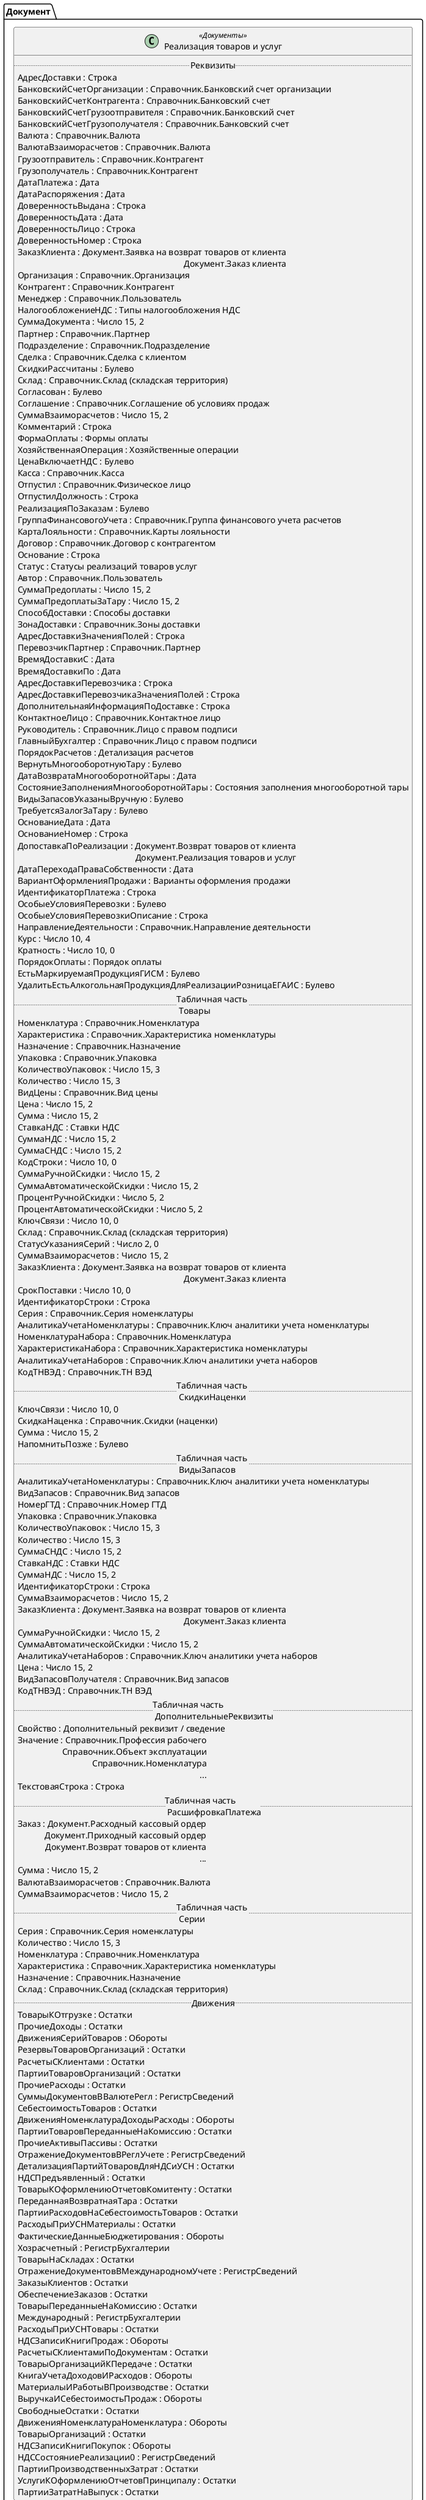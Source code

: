 ﻿@startuml РеализацияТоваровУслуг
'!include templates.wsd
'..\include templates.wsd
class Документ.РеализацияТоваровУслуг as "Реализация товаров и услуг" <<Документы>>
{
..Реквизиты..
АдресДоставки : Строка
БанковскийСчетОрганизации : Справочник.Банковский счет организации
БанковскийСчетКонтрагента : Справочник.Банковский счет
БанковскийСчетГрузоотправителя : Справочник.Банковский счет
БанковскийСчетГрузополучателя : Справочник.Банковский счет
Валюта : Справочник.Валюта
ВалютаВзаиморасчетов : Справочник.Валюта
Грузоотправитель : Справочник.Контрагент
Грузополучатель : Справочник.Контрагент
ДатаПлатежа : Дата
ДатаРаспоряжения : Дата
ДоверенностьВыдана : Строка
ДоверенностьДата : Дата
ДоверенностьЛицо : Строка
ДоверенностьНомер : Строка
ЗаказКлиента : Документ.Заявка на возврат товаров от клиента\rДокумент.Заказ клиента
Организация : Справочник.Организация
Контрагент : Справочник.Контрагент
Менеджер : Справочник.Пользователь
НалогообложениеНДС : Типы налогообложения НДС
СуммаДокумента : Число 15, 2
Партнер : Справочник.Партнер
Подразделение : Справочник.Подразделение
Сделка : Справочник.Сделка с клиентом
СкидкиРассчитаны : Булево
Склад : Справочник.Склад (складская территория)
Согласован : Булево
Соглашение : Справочник.Соглашение об условиях продаж
СуммаВзаиморасчетов : Число 15, 2
Комментарий : Строка
ФормаОплаты : Формы оплаты
ХозяйственнаяОперация : Хозяйственные операции
ЦенаВключаетНДС : Булево
Касса : Справочник.Касса
Отпустил : Справочник.Физическое лицо
ОтпустилДолжность : Строка
РеализацияПоЗаказам : Булево
ГруппаФинансовогоУчета : Справочник.Группа финансового учета расчетов
КартаЛояльности : Справочник.Карты лояльности
Договор : Справочник.Договор с контрагентом
Основание : Строка
Статус : Статусы реализаций товаров услуг
Автор : Справочник.Пользователь
СуммаПредоплаты : Число 15, 2
СуммаПредоплатыЗаТару : Число 15, 2
СпособДоставки : Способы доставки
ЗонаДоставки : Справочник.Зоны доставки
АдресДоставкиЗначенияПолей : Строка
ПеревозчикПартнер : Справочник.Партнер
ВремяДоставкиС : Дата
ВремяДоставкиПо : Дата
АдресДоставкиПеревозчика : Строка
АдресДоставкиПеревозчикаЗначенияПолей : Строка
ДополнительнаяИнформацияПоДоставке : Строка
КонтактноеЛицо : Справочник.Контактное лицо
Руководитель : Справочник.Лицо с правом подписи
ГлавныйБухгалтер : Справочник.Лицо с правом подписи
ПорядокРасчетов : Детализация расчетов
ВернутьМногооборотнуюТару : Булево
ДатаВозвратаМногооборотнойТары : Дата
СостояниеЗаполненияМногооборотнойТары : Состояния заполнения многооборотной тары
ВидыЗапасовУказаныВручную : Булево
ТребуетсяЗалогЗаТару : Булево
ОснованиеДата : Дата
ОснованиеНомер : Строка
ДопоставкаПоРеализации : Документ.Возврат товаров от клиента\rДокумент.Реализация товаров и услуг
ДатаПереходаПраваСобственности : Дата
ВариантОформленияПродажи : Варианты оформления продажи
ИдентификаторПлатежа : Строка
ОсобыеУсловияПеревозки : Булево
ОсобыеУсловияПеревозкиОписание : Строка
НаправлениеДеятельности : Справочник.Направление деятельности
Курс : Число 10, 4
Кратность : Число 10, 0
ПорядокОплаты : Порядок оплаты
ЕстьМаркируемаяПродукцияГИСМ : Булево
УдалитьЕстьАлкогольнаяПродукцияДляРеализацииРозницаЕГАИС : Булево
..Табличная часть \n Товары..
Номенклатура : Справочник.Номенклатура
Характеристика : Справочник.Характеристика номенклатуры
Назначение : Справочник.Назначение
Упаковка : Справочник.Упаковка
КоличествоУпаковок : Число 15, 3
Количество : Число 15, 3
ВидЦены : Справочник.Вид цены
Цена : Число 15, 2
Сумма : Число 15, 2
СтавкаНДС : Ставки НДС
СуммаНДС : Число 15, 2
СуммаСНДС : Число 15, 2
КодСтроки : Число 10, 0
СуммаРучнойСкидки : Число 15, 2
СуммаАвтоматическойСкидки : Число 15, 2
ПроцентРучнойСкидки : Число 5, 2
ПроцентАвтоматическойСкидки : Число 5, 2
КлючСвязи : Число 10, 0
Склад : Справочник.Склад (складская территория)
СтатусУказанияСерий : Число 2, 0
СуммаВзаиморасчетов : Число 15, 2
ЗаказКлиента : Документ.Заявка на возврат товаров от клиента\rДокумент.Заказ клиента
СрокПоставки : Число 10, 0
ИдентификаторСтроки : Строка
Серия : Справочник.Серия номенклатуры
АналитикаУчетаНоменклатуры : Справочник.Ключ аналитики учета номенклатуры
НоменклатураНабора : Справочник.Номенклатура
ХарактеристикаНабора : Справочник.Характеристика номенклатуры
АналитикаУчетаНаборов : Справочник.Ключ аналитики учета наборов
КодТНВЭД : Справочник.ТН ВЭД
..Табличная часть \n СкидкиНаценки..
КлючСвязи : Число 10, 0
СкидкаНаценка : Справочник.Скидки (наценки)
Сумма : Число 15, 2
НапомнитьПозже : Булево
..Табличная часть \n ВидыЗапасов..
АналитикаУчетаНоменклатуры : Справочник.Ключ аналитики учета номенклатуры
ВидЗапасов : Справочник.Вид запасов
НомерГТД : Справочник.Номер ГТД
Упаковка : Справочник.Упаковка
КоличествоУпаковок : Число 15, 3
Количество : Число 15, 3
СуммаСНДС : Число 15, 2
СтавкаНДС : Ставки НДС
СуммаНДС : Число 15, 2
ИдентификаторСтроки : Строка
СуммаВзаиморасчетов : Число 15, 2
ЗаказКлиента : Документ.Заявка на возврат товаров от клиента\rДокумент.Заказ клиента
СуммаРучнойСкидки : Число 15, 2
СуммаАвтоматическойСкидки : Число 15, 2
АналитикаУчетаНаборов : Справочник.Ключ аналитики учета наборов
Цена : Число 15, 2
ВидЗапасовПолучателя : Справочник.Вид запасов
КодТНВЭД : Справочник.ТН ВЭД
..Табличная часть \n ДополнительныеРеквизиты..
Свойство : Дополнительный реквизит / сведение
Значение : Справочник.Профессия рабочего\rСправочник.Объект эксплуатации\rСправочник.Номенклатура\r...
ТекстоваяСтрока : Строка
..Табличная часть \n РасшифровкаПлатежа..
Заказ : Документ.Расходный кассовый ордер\rДокумент.Приходный кассовый ордер\rДокумент.Возврат товаров от клиента\r...
Сумма : Число 15, 2
ВалютаВзаиморасчетов : Справочник.Валюта
СуммаВзаиморасчетов : Число 15, 2
..Табличная часть \n Серии..
Серия : Справочник.Серия номенклатуры
Количество : Число 15, 3
Номенклатура : Справочник.Номенклатура
Характеристика : Справочник.Характеристика номенклатуры
Назначение : Справочник.Назначение
Склад : Справочник.Склад (складская территория)
..Движения..
ТоварыКОтгрузке : Остатки
ПрочиеДоходы : Остатки
ДвиженияСерийТоваров : Обороты
РезервыТоваровОрганизаций : Остатки
РасчетыСКлиентами : Остатки
ПартииТоваровОрганизаций : Остатки
ПрочиеРасходы : Остатки
СуммыДокументовВВалютеРегл : РегистрСведений
СебестоимостьТоваров : Остатки
ДвиженияНоменклатураДоходыРасходы : Обороты
ПартииТоваровПереданныеНаКомиссию : Остатки
ПрочиеАктивыПассивы : Остатки
ОтражениеДокументовВРеглУчете : РегистрСведений
ДетализацияПартийТоваровДляНДСиУСН : Остатки
НДСПредъявленный : Остатки
ТоварыКОформлениюОтчетовКомитенту : Остатки
ПереданнаяВозвратнаяТара : Остатки
ПартииРасходовНаСебестоимостьТоваров : Остатки
РасходыПриУСНМатериалы : Остатки
ФактическиеДанныеБюджетирования : Обороты
Хозрасчетный : РегистрБухгалтерии
ТоварыНаСкладах : Остатки
ОтражениеДокументовВМеждународномУчете : РегистрСведений
ЗаказыКлиентов : Остатки
ОбеспечениеЗаказов : Остатки
ТоварыПереданныеНаКомиссию : Остатки
Международный : РегистрБухгалтерии
РасходыПриУСНТовары : Остатки
НДСЗаписиКнигиПродаж : Обороты
РасчетыСКлиентамиПоДокументам : Остатки
ТоварыОрганизацийКПередаче : Остатки
КнигаУчетаДоходовИРасходов : Обороты
МатериалыИРаботыВПроизводстве : Остатки
ВыручкаИСебестоимостьПродаж : Обороты
СвободныеОстатки : Остатки
ДвиженияНоменклатураНоменклатура : Обороты
ТоварыОрганизаций : Остатки
НДСЗаписиКнигиПокупок : Обороты
НДССостояниеРеализации0 : РегистрСведений
ПартииПроизводственныхЗатрат : Остатки
УслугиКОформлениюОтчетовПринципалу : Остатки
ПартииЗатратНаВыпуск : Остатки
}
@enduml
